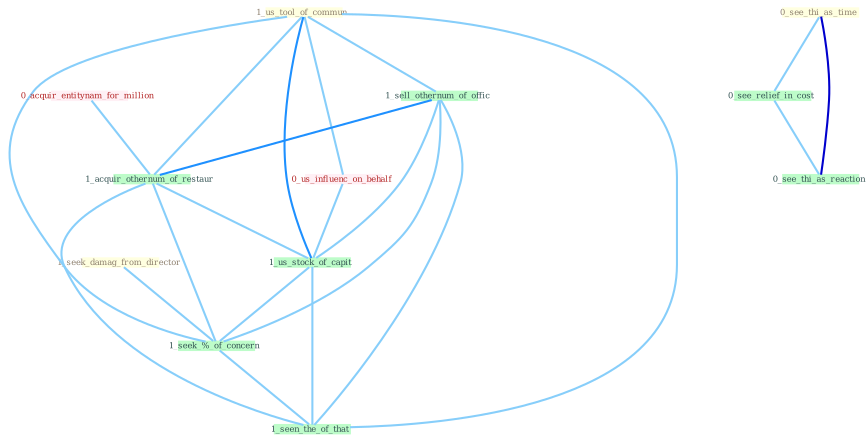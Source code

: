 Graph G{ 
    node
    [shape=polygon,style=filled,width=.5,height=.06,color="#BDFCC9",fixedsize=true,fontsize=4,
    fontcolor="#2f4f4f"];
    {node
    [color="#ffffe0", fontcolor="#8b7d6b"] "1_seek_damag_from_director " "0_see_thi_as_time " "1_us_tool_of_commun "}
{node [color="#fff0f5", fontcolor="#b22222"] "0_acquir_entitynam_for_million " "0_us_influenc_on_behalf "}
edge [color="#B0E2FF"];

	"1_seek_damag_from_director " -- "1_seek_%_of_concern " [w="1", color="#87cefa" ];
	"0_see_thi_as_time " -- "0_see_relief_in_cost " [w="1", color="#87cefa" ];
	"0_see_thi_as_time " -- "0_see_thi_as_reaction " [w="3", color="#0000cd" , len=0.6];
	"1_us_tool_of_commun " -- "1_sell_othernum_of_offic " [w="1", color="#87cefa" ];
	"1_us_tool_of_commun " -- "0_us_influenc_on_behalf " [w="1", color="#87cefa" ];
	"1_us_tool_of_commun " -- "1_acquir_othernum_of_restaur " [w="1", color="#87cefa" ];
	"1_us_tool_of_commun " -- "1_us_stock_of_capit " [w="2", color="#1e90ff" , len=0.8];
	"1_us_tool_of_commun " -- "1_seek_%_of_concern " [w="1", color="#87cefa" ];
	"1_us_tool_of_commun " -- "1_seen_the_of_that " [w="1", color="#87cefa" ];
	"0_acquir_entitynam_for_million " -- "1_acquir_othernum_of_restaur " [w="1", color="#87cefa" ];
	"1_sell_othernum_of_offic " -- "1_acquir_othernum_of_restaur " [w="2", color="#1e90ff" , len=0.8];
	"1_sell_othernum_of_offic " -- "1_us_stock_of_capit " [w="1", color="#87cefa" ];
	"1_sell_othernum_of_offic " -- "1_seek_%_of_concern " [w="1", color="#87cefa" ];
	"1_sell_othernum_of_offic " -- "1_seen_the_of_that " [w="1", color="#87cefa" ];
	"0_us_influenc_on_behalf " -- "1_us_stock_of_capit " [w="1", color="#87cefa" ];
	"0_see_relief_in_cost " -- "0_see_thi_as_reaction " [w="1", color="#87cefa" ];
	"1_acquir_othernum_of_restaur " -- "1_us_stock_of_capit " [w="1", color="#87cefa" ];
	"1_acquir_othernum_of_restaur " -- "1_seek_%_of_concern " [w="1", color="#87cefa" ];
	"1_acquir_othernum_of_restaur " -- "1_seen_the_of_that " [w="1", color="#87cefa" ];
	"1_us_stock_of_capit " -- "1_seek_%_of_concern " [w="1", color="#87cefa" ];
	"1_us_stock_of_capit " -- "1_seen_the_of_that " [w="1", color="#87cefa" ];
	"1_seek_%_of_concern " -- "1_seen_the_of_that " [w="1", color="#87cefa" ];
}